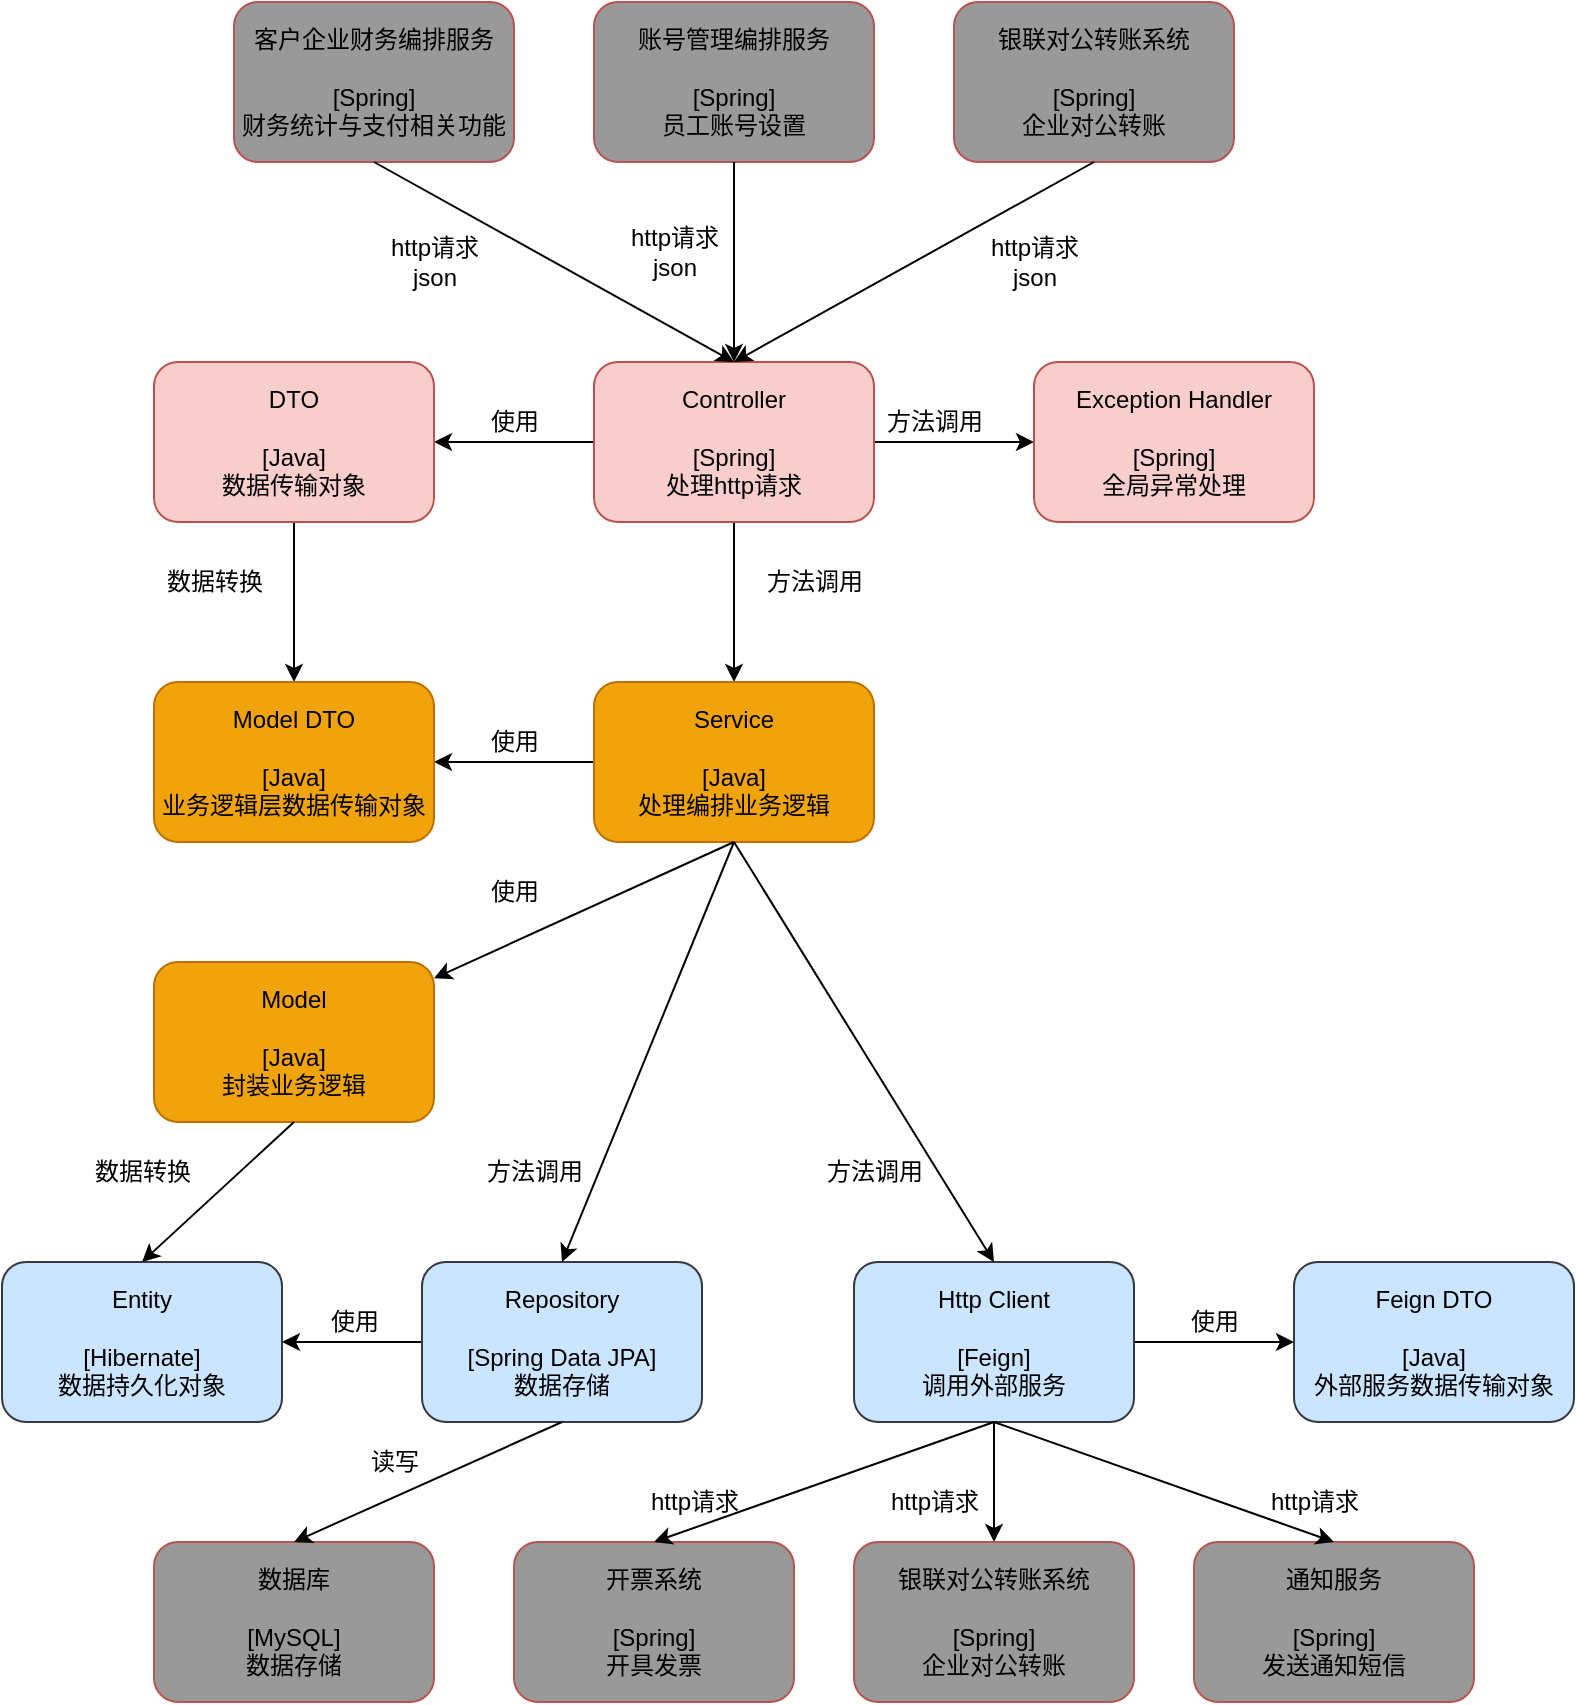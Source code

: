 <mxfile version="19.0.0" type="device"><diagram id="6rOVTLD-gZyIJ-on5jjz" name="第 1 页"><mxGraphModel dx="1248" dy="1945" grid="1" gridSize="10" guides="1" tooltips="1" connect="1" arrows="1" fold="1" page="1" pageScale="1" pageWidth="827" pageHeight="1169" math="0" shadow="0"><root><mxCell id="0"/><mxCell id="1" parent="0"/><mxCell id="5OM8IXesmQ3Yo4a9D1Ec-6" style="edgeStyle=orthogonalEdgeStyle;rounded=0;orthogonalLoop=1;jettySize=auto;html=1;entryX=0;entryY=0.5;entryDx=0;entryDy=0;fontColor=#000000;" edge="1" parent="1" source="5OM8IXesmQ3Yo4a9D1Ec-3" target="5OM8IXesmQ3Yo4a9D1Ec-5"><mxGeometry relative="1" as="geometry"/></mxCell><mxCell id="5OM8IXesmQ3Yo4a9D1Ec-7" style="edgeStyle=orthogonalEdgeStyle;rounded=0;orthogonalLoop=1;jettySize=auto;html=1;entryX=1;entryY=0.5;entryDx=0;entryDy=0;fontColor=#000000;" edge="1" parent="1" source="5OM8IXesmQ3Yo4a9D1Ec-3" target="5OM8IXesmQ3Yo4a9D1Ec-4"><mxGeometry relative="1" as="geometry"/></mxCell><mxCell id="5OM8IXesmQ3Yo4a9D1Ec-15" value="" style="edgeStyle=orthogonalEdgeStyle;rounded=0;orthogonalLoop=1;jettySize=auto;html=1;fontColor=#000000;" edge="1" parent="1" source="5OM8IXesmQ3Yo4a9D1Ec-3" target="5OM8IXesmQ3Yo4a9D1Ec-13"><mxGeometry relative="1" as="geometry"/></mxCell><object label="%component%&lt;br&gt;&lt;br&gt;%tech%&lt;br&gt;%function%" placeholders="1" component="Controller" tech="[Spring]" function="处理http请求" id="5OM8IXesmQ3Yo4a9D1Ec-3"><mxCell style="rounded=1;whiteSpace=wrap;html=1;fillColor=#f8cecc;noLabel=0;comic=0;recursiveResize=1;strokeColor=#b85450;" vertex="1" parent="1"><mxGeometry x="360" y="160" width="140" height="80" as="geometry"/></mxCell></object><mxCell id="5OM8IXesmQ3Yo4a9D1Ec-30" value="" style="edgeStyle=orthogonalEdgeStyle;rounded=0;orthogonalLoop=1;jettySize=auto;html=1;fontColor=#000000;" edge="1" parent="1" source="5OM8IXesmQ3Yo4a9D1Ec-4" target="5OM8IXesmQ3Yo4a9D1Ec-29"><mxGeometry relative="1" as="geometry"/></mxCell><object label="%component%&lt;br&gt;&lt;br&gt;%tech%&lt;br&gt;%function%" placeholders="1" component="DTO" tech="[Java]" function="数据传输对象" id="5OM8IXesmQ3Yo4a9D1Ec-4"><mxCell style="rounded=1;whiteSpace=wrap;html=1;fillColor=#f8cecc;noLabel=0;comic=0;recursiveResize=1;strokeColor=#b85450;" vertex="1" parent="1"><mxGeometry x="140" y="160" width="140" height="80" as="geometry"/></mxCell></object><object label="%component%&lt;br&gt;&lt;br&gt;%tech%&lt;br&gt;%function%" placeholders="1" component="Exception Handler" tech="[Spring]" function="全局异常处理" id="5OM8IXesmQ3Yo4a9D1Ec-5"><mxCell style="rounded=1;whiteSpace=wrap;html=1;fillColor=#f8cecc;noLabel=0;comic=0;recursiveResize=1;strokeColor=#b85450;" vertex="1" parent="1"><mxGeometry x="580" y="160" width="140" height="80" as="geometry"/></mxCell></object><mxCell id="5OM8IXesmQ3Yo4a9D1Ec-8" value="方法调用" style="text;html=1;align=center;verticalAlign=middle;resizable=0;points=[];autosize=1;strokeColor=none;fillColor=none;fontColor=#000000;" vertex="1" parent="1"><mxGeometry x="500" y="180" width="60" height="20" as="geometry"/></mxCell><mxCell id="5OM8IXesmQ3Yo4a9D1Ec-11" value="使用" style="text;html=1;align=center;verticalAlign=middle;resizable=0;points=[];autosize=1;strokeColor=none;fillColor=none;fontColor=#000000;" vertex="1" parent="1"><mxGeometry x="300" y="180" width="40" height="20" as="geometry"/></mxCell><mxCell id="5OM8IXesmQ3Yo4a9D1Ec-12" value="http请求&lt;br&gt;json" style="text;html=1;align=center;verticalAlign=middle;resizable=0;points=[];autosize=1;strokeColor=none;fillColor=none;fontColor=#000000;" vertex="1" parent="1"><mxGeometry x="250" y="95" width="60" height="30" as="geometry"/></mxCell><mxCell id="5OM8IXesmQ3Yo4a9D1Ec-41" value="" style="edgeStyle=orthogonalEdgeStyle;rounded=0;orthogonalLoop=1;jettySize=auto;html=1;fontColor=#000000;" edge="1" parent="1" source="5OM8IXesmQ3Yo4a9D1Ec-13" target="5OM8IXesmQ3Yo4a9D1Ec-29"><mxGeometry relative="1" as="geometry"/></mxCell><object label="%component%&lt;br&gt;&lt;br&gt;%tech%&lt;br&gt;%function%" placeholders="1" component="Service" tech="[Java]" function="处理编排业务逻辑" id="5OM8IXesmQ3Yo4a9D1Ec-13"><mxCell style="rounded=1;whiteSpace=wrap;html=1;fillColor=#f0a30a;noLabel=0;comic=0;recursiveResize=1;strokeColor=#BD7000;fontColor=#000000;" vertex="1" parent="1"><mxGeometry x="360" y="320" width="140" height="80" as="geometry"/></mxCell></object><object label="%component%&lt;br&gt;&lt;br&gt;%tech%&lt;br&gt;%function%" placeholders="1" component="Model" tech="[Java]" function="封装业务逻辑" id="5OM8IXesmQ3Yo4a9D1Ec-14"><mxCell style="rounded=1;whiteSpace=wrap;html=1;fillColor=#f0a30a;noLabel=0;comic=0;recursiveResize=1;strokeColor=#BD7000;fontColor=#000000;" vertex="1" parent="1"><mxGeometry x="140" y="460" width="140" height="80" as="geometry"/></mxCell></object><mxCell id="5OM8IXesmQ3Yo4a9D1Ec-16" value="方法调用" style="text;html=1;align=center;verticalAlign=middle;resizable=0;points=[];autosize=1;strokeColor=none;fillColor=none;fontColor=#000000;" vertex="1" parent="1"><mxGeometry x="440" y="260" width="60" height="20" as="geometry"/></mxCell><mxCell id="5OM8IXesmQ3Yo4a9D1Ec-18" value="使用" style="text;html=1;align=center;verticalAlign=middle;resizable=0;points=[];autosize=1;strokeColor=none;fillColor=none;fontColor=#000000;" vertex="1" parent="1"><mxGeometry x="300" y="415" width="40" height="20" as="geometry"/></mxCell><mxCell id="5OM8IXesmQ3Yo4a9D1Ec-21" value="" style="edgeStyle=orthogonalEdgeStyle;rounded=0;orthogonalLoop=1;jettySize=auto;html=1;fontColor=#000000;" edge="1" parent="1" source="5OM8IXesmQ3Yo4a9D1Ec-19" target="5OM8IXesmQ3Yo4a9D1Ec-20"><mxGeometry relative="1" as="geometry"/></mxCell><object label="%component%&lt;br&gt;&lt;br&gt;%tech%&lt;br&gt;%function%" placeholders="1" component="Repository" tech="[Spring Data JPA]" function="数据存储" id="5OM8IXesmQ3Yo4a9D1Ec-19"><mxCell style="rounded=1;whiteSpace=wrap;html=1;fillColor=#cce5ff;noLabel=0;comic=0;recursiveResize=1;strokeColor=#36393d;" vertex="1" parent="1"><mxGeometry x="274" y="610" width="140" height="80" as="geometry"/></mxCell></object><object label="%component%&lt;br&gt;&lt;br&gt;%tech%&lt;br&gt;%function%" placeholders="1" component="Entity" tech="[Hibernate]" function="数据持久化对象" id="5OM8IXesmQ3Yo4a9D1Ec-20"><mxCell style="rounded=1;whiteSpace=wrap;html=1;fillColor=#cce5ff;noLabel=0;comic=0;recursiveResize=1;strokeColor=#36393d;" vertex="1" parent="1"><mxGeometry x="64" y="610" width="140" height="80" as="geometry"/></mxCell></object><mxCell id="5OM8IXesmQ3Yo4a9D1Ec-22" value="使用" style="text;html=1;align=center;verticalAlign=middle;resizable=0;points=[];autosize=1;strokeColor=none;fillColor=none;fontColor=#000000;" vertex="1" parent="1"><mxGeometry x="220" y="630" width="40" height="20" as="geometry"/></mxCell><mxCell id="5OM8IXesmQ3Yo4a9D1Ec-24" value="" style="endArrow=classic;html=1;rounded=0;fontColor=#000000;exitX=0.5;exitY=1;exitDx=0;exitDy=0;entryX=0.5;entryY=0;entryDx=0;entryDy=0;" edge="1" parent="1" source="5OM8IXesmQ3Yo4a9D1Ec-14" target="5OM8IXesmQ3Yo4a9D1Ec-20"><mxGeometry width="50" height="50" relative="1" as="geometry"><mxPoint x="30" y="550" as="sourcePoint"/><mxPoint x="80" y="500" as="targetPoint"/></mxGeometry></mxCell><mxCell id="5OM8IXesmQ3Yo4a9D1Ec-25" value="数据转换" style="text;html=1;align=center;verticalAlign=middle;resizable=0;points=[];autosize=1;strokeColor=none;fillColor=none;fontColor=#000000;" vertex="1" parent="1"><mxGeometry x="104" y="555" width="60" height="20" as="geometry"/></mxCell><mxCell id="5OM8IXesmQ3Yo4a9D1Ec-26" value="" style="endArrow=classic;html=1;rounded=0;fontColor=#000000;exitX=0.5;exitY=1;exitDx=0;exitDy=0;entryX=0.5;entryY=0;entryDx=0;entryDy=0;" edge="1" parent="1" source="5OM8IXesmQ3Yo4a9D1Ec-13" target="5OM8IXesmQ3Yo4a9D1Ec-19"><mxGeometry width="50" height="50" relative="1" as="geometry"><mxPoint x="330" y="490" as="sourcePoint"/><mxPoint x="230" y="600" as="targetPoint"/></mxGeometry></mxCell><mxCell id="5OM8IXesmQ3Yo4a9D1Ec-27" value="方法调用" style="text;html=1;align=center;verticalAlign=middle;resizable=0;points=[];autosize=1;strokeColor=none;fillColor=none;fontColor=#000000;" vertex="1" parent="1"><mxGeometry x="300" y="555" width="60" height="20" as="geometry"/></mxCell><object label="%component%&lt;br&gt;&lt;br&gt;%tech%&lt;br&gt;%function%" placeholders="1" component="Model DTO" tech="[Java]" function="业务逻辑层数据传输对象" id="5OM8IXesmQ3Yo4a9D1Ec-29"><mxCell style="rounded=1;whiteSpace=wrap;html=1;fillColor=#f0a30a;noLabel=0;comic=0;recursiveResize=1;strokeColor=#BD7000;fontColor=#000000;" vertex="1" parent="1"><mxGeometry x="140" y="320" width="140" height="80" as="geometry"/></mxCell></object><mxCell id="5OM8IXesmQ3Yo4a9D1Ec-31" value="数据转换" style="text;html=1;align=center;verticalAlign=middle;resizable=0;points=[];autosize=1;strokeColor=none;fillColor=none;fontColor=#000000;" vertex="1" parent="1"><mxGeometry x="140" y="260" width="60" height="20" as="geometry"/></mxCell><mxCell id="5OM8IXesmQ3Yo4a9D1Ec-32" value="" style="endArrow=classic;html=1;rounded=0;fontColor=#000000;exitX=0.5;exitY=1;exitDx=0;exitDy=0;" edge="1" parent="1" source="5OM8IXesmQ3Yo4a9D1Ec-13" target="5OM8IXesmQ3Yo4a9D1Ec-14"><mxGeometry width="50" height="50" relative="1" as="geometry"><mxPoint x="220" y="490" as="sourcePoint"/><mxPoint x="120" y="600" as="targetPoint"/></mxGeometry></mxCell><mxCell id="5OM8IXesmQ3Yo4a9D1Ec-33" value="使用" style="text;html=1;align=center;verticalAlign=middle;resizable=0;points=[];autosize=1;strokeColor=none;fillColor=none;fontColor=#000000;" vertex="1" parent="1"><mxGeometry x="300" y="340" width="40" height="20" as="geometry"/></mxCell><object label="%component%&lt;br&gt;&lt;br&gt;%tech%&lt;br&gt;%function%" placeholders="1" component="客户企业财务编排服务" tech="[Spring]" function="财务统计与支付相关功能" id="5OM8IXesmQ3Yo4a9D1Ec-34"><mxCell style="rounded=1;whiteSpace=wrap;html=1;fillColor=#999999;noLabel=0;comic=0;recursiveResize=1;strokeColor=#b85450;" vertex="1" parent="1"><mxGeometry x="180" y="-20" width="140" height="80" as="geometry"/></mxCell></object><object label="%component%&lt;br&gt;&lt;br&gt;%tech%&lt;br&gt;%function%" placeholders="1" component="账号管理编排服务" tech="[Spring]" function="员工账号设置" id="5OM8IXesmQ3Yo4a9D1Ec-35"><mxCell style="rounded=1;whiteSpace=wrap;html=1;fillColor=#999999;noLabel=0;comic=0;recursiveResize=1;strokeColor=#b85450;" vertex="1" parent="1"><mxGeometry x="360" y="-20" width="140" height="80" as="geometry"/></mxCell></object><mxCell id="5OM8IXesmQ3Yo4a9D1Ec-36" value="" style="endArrow=classic;html=1;rounded=0;fontColor=#000000;exitX=0.5;exitY=1;exitDx=0;exitDy=0;entryX=0.5;entryY=0;entryDx=0;entryDy=0;" edge="1" parent="1" source="5OM8IXesmQ3Yo4a9D1Ec-34" target="5OM8IXesmQ3Yo4a9D1Ec-3"><mxGeometry width="50" height="50" relative="1" as="geometry"><mxPoint x="405" y="440" as="sourcePoint"/><mxPoint x="290" y="350" as="targetPoint"/></mxGeometry></mxCell><mxCell id="5OM8IXesmQ3Yo4a9D1Ec-38" value="" style="endArrow=classic;html=1;rounded=0;fontColor=#000000;exitX=0.5;exitY=1;exitDx=0;exitDy=0;" edge="1" parent="1" source="5OM8IXesmQ3Yo4a9D1Ec-35"><mxGeometry width="50" height="50" relative="1" as="geometry"><mxPoint x="500" y="140" as="sourcePoint"/><mxPoint x="430" y="160" as="targetPoint"/></mxGeometry></mxCell><mxCell id="5OM8IXesmQ3Yo4a9D1Ec-39" value="http请求&lt;br&gt;json" style="text;html=1;align=center;verticalAlign=middle;resizable=0;points=[];autosize=1;strokeColor=none;fillColor=none;fontColor=#000000;" vertex="1" parent="1"><mxGeometry x="370" y="90" width="60" height="30" as="geometry"/></mxCell><object label="%component%&lt;br&gt;&lt;br&gt;%tech%&lt;br&gt;%function%" placeholders="1" component="数据库" tech="[MySQL]" function="数据存储" id="5OM8IXesmQ3Yo4a9D1Ec-42"><mxCell style="rounded=1;whiteSpace=wrap;html=1;fillColor=#999999;noLabel=0;comic=0;recursiveResize=1;strokeColor=#b85450;" vertex="1" parent="1"><mxGeometry x="140" y="750" width="140" height="80" as="geometry"/></mxCell></object><mxCell id="5OM8IXesmQ3Yo4a9D1Ec-44" value="读写" style="text;html=1;align=center;verticalAlign=middle;resizable=0;points=[];autosize=1;strokeColor=none;fillColor=none;fontColor=#000000;" vertex="1" parent="1"><mxGeometry x="240" y="700" width="40" height="20" as="geometry"/></mxCell><mxCell id="5OM8IXesmQ3Yo4a9D1Ec-55" value="" style="edgeStyle=orthogonalEdgeStyle;rounded=0;orthogonalLoop=1;jettySize=auto;html=1;fontColor=#000000;" edge="1" parent="1" source="5OM8IXesmQ3Yo4a9D1Ec-45" target="5OM8IXesmQ3Yo4a9D1Ec-53"><mxGeometry relative="1" as="geometry"/></mxCell><mxCell id="5OM8IXesmQ3Yo4a9D1Ec-63" value="" style="edgeStyle=orthogonalEdgeStyle;rounded=0;orthogonalLoop=1;jettySize=auto;html=1;fontColor=#000000;" edge="1" parent="1" source="5OM8IXesmQ3Yo4a9D1Ec-45" target="5OM8IXesmQ3Yo4a9D1Ec-62"><mxGeometry relative="1" as="geometry"/></mxCell><object label="%component%&lt;br&gt;&lt;br&gt;%tech%&lt;br&gt;%function%" placeholders="1" component="Http Client" tech="[Feign]" function="调用外部服务" id="5OM8IXesmQ3Yo4a9D1Ec-45"><mxCell style="rounded=1;whiteSpace=wrap;html=1;fillColor=#cce5ff;noLabel=0;comic=0;recursiveResize=1;strokeColor=#36393d;" vertex="1" parent="1"><mxGeometry x="490" y="610" width="140" height="80" as="geometry"/></mxCell></object><mxCell id="5OM8IXesmQ3Yo4a9D1Ec-46" value="" style="endArrow=classic;html=1;rounded=0;fontColor=#000000;exitX=0.5;exitY=1;exitDx=0;exitDy=0;entryX=0.5;entryY=0;entryDx=0;entryDy=0;" edge="1" parent="1" source="5OM8IXesmQ3Yo4a9D1Ec-13" target="5OM8IXesmQ3Yo4a9D1Ec-45"><mxGeometry width="50" height="50" relative="1" as="geometry"><mxPoint x="530" y="530" as="sourcePoint"/><mxPoint x="580" y="480" as="targetPoint"/></mxGeometry></mxCell><object label="%component%&lt;br&gt;&lt;br&gt;%tech%&lt;br&gt;%function%" placeholders="1" component="银联对公转账系统" tech="[Spring]" function="企业对公转账" id="5OM8IXesmQ3Yo4a9D1Ec-47"><mxCell style="rounded=1;whiteSpace=wrap;html=1;fillColor=#999999;noLabel=0;comic=0;recursiveResize=1;strokeColor=#b85450;" vertex="1" parent="1"><mxGeometry x="540" y="-20" width="140" height="80" as="geometry"/></mxCell></object><mxCell id="5OM8IXesmQ3Yo4a9D1Ec-48" value="" style="endArrow=classic;html=1;rounded=0;fontColor=#000000;exitX=0.5;exitY=1;exitDx=0;exitDy=0;entryX=0.5;entryY=0;entryDx=0;entryDy=0;" edge="1" parent="1" source="5OM8IXesmQ3Yo4a9D1Ec-47" target="5OM8IXesmQ3Yo4a9D1Ec-3"><mxGeometry width="50" height="50" relative="1" as="geometry"><mxPoint x="370" y="270" as="sourcePoint"/><mxPoint x="420" y="220" as="targetPoint"/></mxGeometry></mxCell><mxCell id="5OM8IXesmQ3Yo4a9D1Ec-49" value="http请求&lt;br&gt;json" style="text;html=1;align=center;verticalAlign=middle;resizable=0;points=[];autosize=1;strokeColor=none;fillColor=none;fontColor=#000000;" vertex="1" parent="1"><mxGeometry x="550" y="95" width="60" height="30" as="geometry"/></mxCell><mxCell id="5OM8IXesmQ3Yo4a9D1Ec-50" value="" style="endArrow=classic;html=1;rounded=0;fontColor=#000000;exitX=0.5;exitY=1;exitDx=0;exitDy=0;entryX=0.5;entryY=0;entryDx=0;entryDy=0;" edge="1" parent="1" source="5OM8IXesmQ3Yo4a9D1Ec-19" target="5OM8IXesmQ3Yo4a9D1Ec-42"><mxGeometry width="50" height="50" relative="1" as="geometry"><mxPoint x="60" y="790" as="sourcePoint"/><mxPoint x="110" y="740" as="targetPoint"/></mxGeometry></mxCell><mxCell id="5OM8IXesmQ3Yo4a9D1Ec-51" value="方法调用" style="text;html=1;align=center;verticalAlign=middle;resizable=0;points=[];autosize=1;strokeColor=none;fillColor=none;fontColor=#000000;" vertex="1" parent="1"><mxGeometry x="470" y="555" width="60" height="20" as="geometry"/></mxCell><object label="%component%&lt;br&gt;&lt;br&gt;%tech%&lt;br&gt;%function%" placeholders="1" component="开票系统" tech="[Spring]" function="开具发票" id="5OM8IXesmQ3Yo4a9D1Ec-52"><mxCell style="rounded=1;whiteSpace=wrap;html=1;fillColor=#999999;noLabel=0;comic=0;recursiveResize=1;strokeColor=#b85450;" vertex="1" parent="1"><mxGeometry x="320" y="750" width="140" height="80" as="geometry"/></mxCell></object><object label="%component%&lt;br&gt;&lt;br&gt;%tech%&lt;br&gt;%function%" placeholders="1" component="银联对公转账系统" tech="[Spring]" function="企业对公转账" id="5OM8IXesmQ3Yo4a9D1Ec-53"><mxCell style="rounded=1;whiteSpace=wrap;html=1;fillColor=#999999;noLabel=0;comic=0;recursiveResize=1;strokeColor=#b85450;" vertex="1" parent="1"><mxGeometry x="490" y="750" width="140" height="80" as="geometry"/></mxCell></object><object label="%component%&lt;br&gt;&lt;br&gt;%tech%&lt;br&gt;%function%" placeholders="1" component="通知服务" tech="[Spring]" function="发送通知短信" id="5OM8IXesmQ3Yo4a9D1Ec-54"><mxCell style="rounded=1;whiteSpace=wrap;html=1;fillColor=#999999;noLabel=0;comic=0;recursiveResize=1;strokeColor=#b85450;" vertex="1" parent="1"><mxGeometry x="660" y="750" width="140" height="80" as="geometry"/></mxCell></object><mxCell id="5OM8IXesmQ3Yo4a9D1Ec-56" value="" style="endArrow=classic;html=1;rounded=0;fontColor=#000000;exitX=0.5;exitY=1;exitDx=0;exitDy=0;entryX=0.5;entryY=0;entryDx=0;entryDy=0;" edge="1" parent="1" source="5OM8IXesmQ3Yo4a9D1Ec-45" target="5OM8IXesmQ3Yo4a9D1Ec-52"><mxGeometry width="50" height="50" relative="1" as="geometry"><mxPoint x="350" y="920" as="sourcePoint"/><mxPoint x="400" y="870" as="targetPoint"/></mxGeometry></mxCell><mxCell id="5OM8IXesmQ3Yo4a9D1Ec-57" value="" style="endArrow=classic;html=1;rounded=0;fontColor=#000000;entryX=0.5;entryY=0;entryDx=0;entryDy=0;" edge="1" parent="1" target="5OM8IXesmQ3Yo4a9D1Ec-54"><mxGeometry width="50" height="50" relative="1" as="geometry"><mxPoint x="560" y="690" as="sourcePoint"/><mxPoint x="520" y="920" as="targetPoint"/></mxGeometry></mxCell><mxCell id="5OM8IXesmQ3Yo4a9D1Ec-58" value="http请求" style="text;html=1;align=center;verticalAlign=middle;resizable=0;points=[];autosize=1;strokeColor=none;fillColor=none;fontColor=#000000;" vertex="1" parent="1"><mxGeometry x="380" y="720" width="60" height="20" as="geometry"/></mxCell><mxCell id="5OM8IXesmQ3Yo4a9D1Ec-60" value="http请求" style="text;html=1;align=center;verticalAlign=middle;resizable=0;points=[];autosize=1;strokeColor=none;fillColor=none;fontColor=#000000;" vertex="1" parent="1"><mxGeometry x="500" y="720" width="60" height="20" as="geometry"/></mxCell><mxCell id="5OM8IXesmQ3Yo4a9D1Ec-61" value="http请求" style="text;html=1;align=center;verticalAlign=middle;resizable=0;points=[];autosize=1;strokeColor=none;fillColor=none;fontColor=#000000;" vertex="1" parent="1"><mxGeometry x="690" y="720" width="60" height="20" as="geometry"/></mxCell><object label="%component%&lt;br&gt;&lt;br&gt;%tech%&lt;br&gt;%function%" placeholders="1" component="Feign DTO" tech="[Java]" function="外部服务数据传输对象" id="5OM8IXesmQ3Yo4a9D1Ec-62"><mxCell style="rounded=1;whiteSpace=wrap;html=1;fillColor=#cce5ff;noLabel=0;comic=0;recursiveResize=1;strokeColor=#36393d;" vertex="1" parent="1"><mxGeometry x="710" y="610" width="140" height="80" as="geometry"/></mxCell></object><mxCell id="5OM8IXesmQ3Yo4a9D1Ec-64" value="使用" style="text;html=1;align=center;verticalAlign=middle;resizable=0;points=[];autosize=1;strokeColor=none;fillColor=none;fontColor=#000000;" vertex="1" parent="1"><mxGeometry x="650" y="630" width="40" height="20" as="geometry"/></mxCell></root></mxGraphModel></diagram></mxfile>
